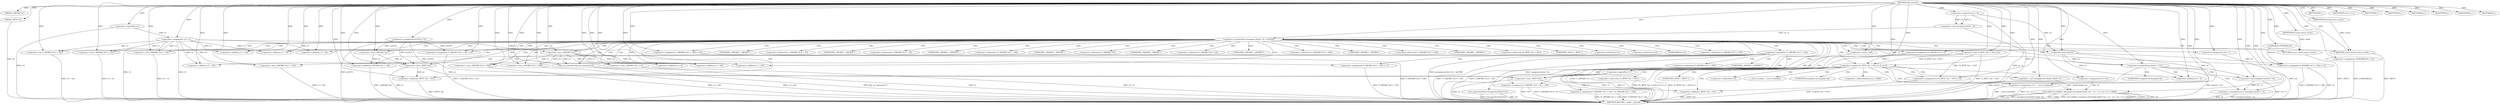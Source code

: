 digraph tftp_connect {  
"1000114" [label = "(METHOD,tftp_connect)" ]
"1000305" [label = "(METHOD_RETURN,__int64 __fastcall)" ]
"1000115" [label = "(PARAM,_QWORD *a1)" ]
"1000116" [label = "(PARAM,_BYTE *a2)" ]
"1000131" [label = "(<operator>.assignment,a1[167] = v2)" ]
"1000137" [label = "(<operator>.logicalNot,!v2)" ]
"1000139" [label = "(IDENTIFIER,L,)" ]
"1000140" [label = "(<operator>.assignment,v3 = v2)" ]
"1000144" [label = "(IDENTIFIER,v4,if ( v4 ))" ]
"1000146" [label = "(IDENTIFIER,L,)" ]
"1000148" [label = "(<operator>.greaterThan,(unsigned int)(v4 - 8) > 0xFFB0)" ]
"1000149" [label = "(<operator>.cast,(unsigned int)(v4 - 8))" ]
"1000151" [label = "(<operator>.subtraction,v4 - 8)" ]
"1000155" [label = "(RETURN,return result;,return result;)" ]
"1000156" [label = "(IDENTIFIER,result,return result;)" ]
"1000157" [label = "(IDENTIFIER,L,)" ]
"1000159" [label = "(<operator>.greaterThan,(int)v4 > 512)" ]
"1000160" [label = "(<operator>.cast,(int)v4)" ]
"1000164" [label = "(<operator>.assignment,v6 = (unsigned int)(v4 + 4))" ]
"1000166" [label = "(<operator>.cast,(unsigned int)(v4 + 4))" ]
"1000168" [label = "(<operator>.addition,v4 + 4)" ]
"1000173" [label = "(<operator>.assignment,LODWORD(v4) = 512)" ]
"1000174" [label = "(LODWORD,LODWORD(v4))" ]
"1000177" [label = "(IDENTIFIER,L,)" ]
"1000179" [label = "(<operator>.logicalNot,!*(_QWORD *)(v3 + 352))" ]
"1000181" [label = "(<operator>.cast,(_QWORD *)(v3 + 352))" ]
"1000183" [label = "(<operator>.addition,v3 + 352)" ]
"1000187" [label = "(<operator>.assignment,*(_QWORD *)(v3 + 352) = v7)" ]
"1000189" [label = "(<operator>.cast,(_QWORD *)(v3 + 352))" ]
"1000191" [label = "(<operator>.addition,v3 + 352)" ]
"1000196" [label = "(<operator>.logicalNot,!v7)" ]
"1000198" [label = "(IDENTIFIER,L,)" ]
"1000200" [label = "(<operator>.assignment,*(_QWORD *)(v3 + 16) = a1)" ]
"1000202" [label = "(<operator>.cast,(_QWORD *)(v3 + 16))" ]
"1000204" [label = "(<operator>.addition,v3 + 16)" ]
"1000208" [label = "(<operator>.assignment,*(_DWORD *)(v3 + 24) = *((_DWORD *)a1 + 156))" ]
"1000210" [label = "(<operator>.cast,(_DWORD *)(v3 + 24))" ]
"1000212" [label = "(<operator>.addition,v3 + 24)" ]
"1000216" [label = "(<operator>.addition,(_DWORD *)a1 + 156)" ]
"1000217" [label = "(<operator>.cast,(_DWORD *)a1)" ]
"1000221" [label = "(<operator>.assignment,*(_DWORD *)v3 = 0)" ]
"1000223" [label = "(<operator>.cast,(_DWORD *)v3)" ]
"1000227" [label = "(<operator>.assignment,*(_DWORD *)(v3 + 8) = -100)" ]
"1000229" [label = "(<operator>.cast,(_DWORD *)(v3 + 8))" ]
"1000231" [label = "(<operator>.addition,v3 + 8)" ]
"1000234" [label = "(<operator>.minus,-100)" ]
"1000236" [label = "(<operator>.assignment,*(_DWORD *)(v3 + 340) = 512)" ]
"1000238" [label = "(<operator>.cast,(_DWORD *)(v3 + 340))" ]
"1000240" [label = "(<operator>.addition,v3 + 340)" ]
"1000244" [label = "(<operator>.assignment,*(_DWORD *)(v3 + 344) = v4)" ]
"1000246" [label = "(<operator>.cast,(_DWORD *)(v3 + 344))" ]
"1000248" [label = "(<operator>.addition,v3 + 344)" ]
"1000252" [label = "(tftp_set_timeouts,tftp_set_timeouts(v3))" ]
"1000255" [label = "(<operator>.equals,(*((_BYTE *)a1 + 951) & 2) == 0)" ]
"1000256" [label = "(<operator>.and,*((_BYTE *)a1 + 951) & 2)" ]
"1000258" [label = "(<operator>.addition,(_BYTE *)a1 + 951)" ]
"1000259" [label = "(<operator>.cast,(_BYTE *)a1)" ]
"1000267" [label = "(<operator>.assignment,v9 = *a1)" ]
"1000271" [label = "(<operator>.assignment,v10 = __errno_location())" ]
"1000274" [label = "(Curl_failf,Curl_failf(v9, (unsigned int)\"bind() failed; %s\", v11, v11, v12, v13, v14[0]))" ]
"1000276" [label = "(<operator>.cast,(unsigned int)\"bind() failed; %s\")" ]
"1000286" [label = "(IDENTIFIER,L,)" ]
"1000287" [label = "(<operators>.assignmentOr,*((_BYTE *)a1 + 951) |= 2u)" ]
"1000289" [label = "(<operator>.addition,(_BYTE *)a1 + 951)" ]
"1000290" [label = "(<operator>.cast,(_BYTE *)a1)" ]
"1000295" [label = "(Curl_pgrsStartNow,Curl_pgrsStartNow(*a1))" ]
"1000298" [label = "(<operator>.assignment,*a2 = 1)" ]
"1000302" [label = "(IDENTIFIER,L,)" ]
"1000303" [label = "(RETURN,return result;,return result;)" ]
"1000304" [label = "(IDENTIFIER,result,return result;)" ]
"1000161" [label = "(UNKNOWN,int,int)" ]
"1000167" [label = "(UNKNOWN,unsigned int,unsigned int)" ]
"1000180" [label = "(<operator>.indirection,*(_QWORD *)(v3 + 352))" ]
"1000182" [label = "(UNKNOWN,_QWORD *,_QWORD *)" ]
"1000188" [label = "(<operator>.indirection,*(_QWORD *)(v3 + 352))" ]
"1000190" [label = "(UNKNOWN,_QWORD *,_QWORD *)" ]
"1000201" [label = "(<operator>.indirection,*(_QWORD *)(v3 + 16))" ]
"1000203" [label = "(UNKNOWN,_QWORD *,_QWORD *)" ]
"1000209" [label = "(<operator>.indirection,*(_DWORD *)(v3 + 24))" ]
"1000211" [label = "(UNKNOWN,_DWORD *,_DWORD *)" ]
"1000215" [label = "(<operator>.indirection,*((_DWORD *)a1 + 156))" ]
"1000218" [label = "(UNKNOWN,_DWORD *,_DWORD *)" ]
"1000222" [label = "(<operator>.indirection,*(_DWORD *)v3)" ]
"1000224" [label = "(UNKNOWN,_DWORD *,_DWORD *)" ]
"1000228" [label = "(<operator>.indirection,*(_DWORD *)(v3 + 8))" ]
"1000230" [label = "(UNKNOWN,_DWORD *,_DWORD *)" ]
"1000237" [label = "(<operator>.indirection,*(_DWORD *)(v3 + 340))" ]
"1000239" [label = "(UNKNOWN,_DWORD *,_DWORD *)" ]
"1000245" [label = "(<operator>.indirection,*(_DWORD *)(v3 + 344))" ]
"1000247" [label = "(UNKNOWN,_DWORD *,_DWORD *)" ]
"1000257" [label = "(<operator>.indirection,*((_BYTE *)a1 + 951))" ]
"1000260" [label = "(UNKNOWN,_BYTE *,_BYTE *)" ]
"1000269" [label = "(<operator>.indirection,*a1)" ]
"1000273" [label = "(__errno_location,__errno_location())" ]
"1000277" [label = "(UNKNOWN,unsigned int,unsigned int)" ]
"1000283" [label = "(<operator>.indirectIndexAccess,v14[0])" ]
"1000288" [label = "(<operator>.indirection,*((_BYTE *)a1 + 951))" ]
"1000291" [label = "(UNKNOWN,_BYTE *,_BYTE *)" ]
"1000296" [label = "(<operator>.indirection,*a1)" ]
"1000299" [label = "(<operator>.indirection,*a2)" ]
  "1000155" -> "1000305"  [ label = "DDG: <RET>"] 
  "1000303" -> "1000305"  [ label = "DDG: <RET>"] 
  "1000173" -> "1000305"  [ label = "DDG: LODWORD(v4)"] 
  "1000159" -> "1000305"  [ label = "DDG: (int)v4"] 
  "1000244" -> "1000305"  [ label = "DDG: v4"] 
  "1000210" -> "1000305"  [ label = "DDG: v3 + 24"] 
  "1000295" -> "1000305"  [ label = "DDG: Curl_pgrsStartNow(*a1)"] 
  "1000189" -> "1000305"  [ label = "DDG: v3 + 352"] 
  "1000164" -> "1000305"  [ label = "DDG: (unsigned int)(v4 + 4)"] 
  "1000258" -> "1000305"  [ label = "DDG: (_BYTE *)a1"] 
  "1000140" -> "1000305"  [ label = "DDG: v2"] 
  "1000216" -> "1000305"  [ label = "DDG: (_DWORD *)a1"] 
  "1000289" -> "1000305"  [ label = "DDG: (_BYTE *)a1"] 
  "1000151" -> "1000305"  [ label = "DDG: v4"] 
  "1000227" -> "1000305"  [ label = "DDG: -100"] 
  "1000255" -> "1000305"  [ label = "DDG: *((_BYTE *)a1 + 951) & 2"] 
  "1000274" -> "1000305"  [ label = "DDG: v14[0]"] 
  "1000295" -> "1000305"  [ label = "DDG: *a1"] 
  "1000271" -> "1000305"  [ label = "DDG: v10"] 
  "1000274" -> "1000305"  [ label = "DDG: Curl_failf(v9, (unsigned int)\"bind() failed; %s\", v11, v11, v12, v13, v14[0])"] 
  "1000137" -> "1000305"  [ label = "DDG: !v2"] 
  "1000181" -> "1000305"  [ label = "DDG: v3 + 352"] 
  "1000290" -> "1000305"  [ label = "DDG: a1"] 
  "1000148" -> "1000305"  [ label = "DDG: (unsigned int)(v4 - 8)"] 
  "1000179" -> "1000305"  [ label = "DDG: *(_QWORD *)(v3 + 352)"] 
  "1000202" -> "1000305"  [ label = "DDG: v3 + 16"] 
  "1000148" -> "1000305"  [ label = "DDG: (unsigned int)(v4 - 8) > 0xFFB0"] 
  "1000252" -> "1000305"  [ label = "DDG: v3"] 
  "1000274" -> "1000305"  [ label = "DDG: v13"] 
  "1000116" -> "1000305"  [ label = "DDG: a2"] 
  "1000208" -> "1000305"  [ label = "DDG: *((_DWORD *)a1 + 156)"] 
  "1000236" -> "1000305"  [ label = "DDG: *(_DWORD *)(v3 + 340)"] 
  "1000255" -> "1000305"  [ label = "DDG: (*((_BYTE *)a1 + 951) & 2) == 0"] 
  "1000221" -> "1000305"  [ label = "DDG: *(_DWORD *)v3"] 
  "1000159" -> "1000305"  [ label = "DDG: (int)v4 > 512"] 
  "1000287" -> "1000305"  [ label = "DDG: *((_BYTE *)a1 + 951)"] 
  "1000274" -> "1000305"  [ label = "DDG: v11"] 
  "1000274" -> "1000305"  [ label = "DDG: v9"] 
  "1000259" -> "1000305"  [ label = "DDG: a1"] 
  "1000246" -> "1000305"  [ label = "DDG: v3 + 344"] 
  "1000252" -> "1000305"  [ label = "DDG: tftp_set_timeouts(v3)"] 
  "1000229" -> "1000305"  [ label = "DDG: v3 + 8"] 
  "1000256" -> "1000305"  [ label = "DDG: *((_BYTE *)a1 + 951)"] 
  "1000208" -> "1000305"  [ label = "DDG: *(_DWORD *)(v3 + 24)"] 
  "1000187" -> "1000305"  [ label = "DDG: *(_QWORD *)(v3 + 352)"] 
  "1000274" -> "1000305"  [ label = "DDG: v12"] 
  "1000140" -> "1000305"  [ label = "DDG: v3"] 
  "1000200" -> "1000305"  [ label = "DDG: *(_QWORD *)(v3 + 16)"] 
  "1000227" -> "1000305"  [ label = "DDG: *(_DWORD *)(v3 + 8)"] 
  "1000271" -> "1000305"  [ label = "DDG: __errno_location()"] 
  "1000179" -> "1000305"  [ label = "DDG: !*(_QWORD *)(v3 + 352)"] 
  "1000196" -> "1000305"  [ label = "DDG: !v7"] 
  "1000298" -> "1000305"  [ label = "DDG: *a2"] 
  "1000274" -> "1000305"  [ label = "DDG: (unsigned int)\"bind() failed; %s\""] 
  "1000196" -> "1000305"  [ label = "DDG: v7"] 
  "1000238" -> "1000305"  [ label = "DDG: v3 + 340"] 
  "1000244" -> "1000305"  [ label = "DDG: *(_DWORD *)(v3 + 344)"] 
  "1000166" -> "1000305"  [ label = "DDG: v4 + 4"] 
  "1000164" -> "1000305"  [ label = "DDG: v6"] 
  "1000149" -> "1000305"  [ label = "DDG: v4 - 8"] 
  "1000131" -> "1000305"  [ label = "DDG: a1[167]"] 
  "1000114" -> "1000115"  [ label = "DDG: "] 
  "1000114" -> "1000116"  [ label = "DDG: "] 
  "1000114" -> "1000131"  [ label = "DDG: "] 
  "1000114" -> "1000137"  [ label = "DDG: "] 
  "1000114" -> "1000139"  [ label = "DDG: "] 
  "1000137" -> "1000140"  [ label = "DDG: v2"] 
  "1000114" -> "1000140"  [ label = "DDG: "] 
  "1000114" -> "1000144"  [ label = "DDG: "] 
  "1000114" -> "1000146"  [ label = "DDG: "] 
  "1000149" -> "1000148"  [ label = "DDG: v4 - 8"] 
  "1000151" -> "1000149"  [ label = "DDG: v4"] 
  "1000151" -> "1000149"  [ label = "DDG: 8"] 
  "1000114" -> "1000151"  [ label = "DDG: "] 
  "1000114" -> "1000148"  [ label = "DDG: "] 
  "1000156" -> "1000155"  [ label = "DDG: result"] 
  "1000114" -> "1000155"  [ label = "DDG: "] 
  "1000114" -> "1000156"  [ label = "DDG: "] 
  "1000114" -> "1000157"  [ label = "DDG: "] 
  "1000160" -> "1000159"  [ label = "DDG: v4"] 
  "1000151" -> "1000160"  [ label = "DDG: v4"] 
  "1000114" -> "1000160"  [ label = "DDG: "] 
  "1000114" -> "1000159"  [ label = "DDG: "] 
  "1000166" -> "1000164"  [ label = "DDG: v4 + 4"] 
  "1000114" -> "1000164"  [ label = "DDG: "] 
  "1000160" -> "1000166"  [ label = "DDG: v4"] 
  "1000114" -> "1000166"  [ label = "DDG: "] 
  "1000160" -> "1000168"  [ label = "DDG: v4"] 
  "1000114" -> "1000168"  [ label = "DDG: "] 
  "1000114" -> "1000173"  [ label = "DDG: "] 
  "1000114" -> "1000174"  [ label = "DDG: "] 
  "1000114" -> "1000177"  [ label = "DDG: "] 
  "1000140" -> "1000181"  [ label = "DDG: v3"] 
  "1000114" -> "1000181"  [ label = "DDG: "] 
  "1000140" -> "1000183"  [ label = "DDG: v3"] 
  "1000114" -> "1000183"  [ label = "DDG: "] 
  "1000114" -> "1000187"  [ label = "DDG: "] 
  "1000114" -> "1000189"  [ label = "DDG: "] 
  "1000140" -> "1000189"  [ label = "DDG: v3"] 
  "1000114" -> "1000191"  [ label = "DDG: "] 
  "1000140" -> "1000191"  [ label = "DDG: v3"] 
  "1000114" -> "1000196"  [ label = "DDG: "] 
  "1000114" -> "1000198"  [ label = "DDG: "] 
  "1000131" -> "1000200"  [ label = "DDG: a1[167]"] 
  "1000114" -> "1000200"  [ label = "DDG: "] 
  "1000114" -> "1000202"  [ label = "DDG: "] 
  "1000140" -> "1000202"  [ label = "DDG: v3"] 
  "1000114" -> "1000204"  [ label = "DDG: "] 
  "1000140" -> "1000204"  [ label = "DDG: v3"] 
  "1000114" -> "1000210"  [ label = "DDG: "] 
  "1000140" -> "1000210"  [ label = "DDG: v3"] 
  "1000114" -> "1000212"  [ label = "DDG: "] 
  "1000140" -> "1000212"  [ label = "DDG: v3"] 
  "1000217" -> "1000216"  [ label = "DDG: a1"] 
  "1000131" -> "1000217"  [ label = "DDG: a1[167]"] 
  "1000114" -> "1000217"  [ label = "DDG: "] 
  "1000114" -> "1000216"  [ label = "DDG: "] 
  "1000114" -> "1000221"  [ label = "DDG: "] 
  "1000114" -> "1000223"  [ label = "DDG: "] 
  "1000140" -> "1000223"  [ label = "DDG: v3"] 
  "1000234" -> "1000227"  [ label = "DDG: 100"] 
  "1000223" -> "1000229"  [ label = "DDG: v3"] 
  "1000114" -> "1000229"  [ label = "DDG: "] 
  "1000223" -> "1000231"  [ label = "DDG: v3"] 
  "1000114" -> "1000231"  [ label = "DDG: "] 
  "1000114" -> "1000234"  [ label = "DDG: "] 
  "1000114" -> "1000236"  [ label = "DDG: "] 
  "1000114" -> "1000238"  [ label = "DDG: "] 
  "1000223" -> "1000238"  [ label = "DDG: v3"] 
  "1000114" -> "1000240"  [ label = "DDG: "] 
  "1000223" -> "1000240"  [ label = "DDG: v3"] 
  "1000174" -> "1000244"  [ label = "DDG: v4"] 
  "1000160" -> "1000244"  [ label = "DDG: v4"] 
  "1000114" -> "1000244"  [ label = "DDG: "] 
  "1000114" -> "1000246"  [ label = "DDG: "] 
  "1000223" -> "1000246"  [ label = "DDG: v3"] 
  "1000114" -> "1000248"  [ label = "DDG: "] 
  "1000223" -> "1000248"  [ label = "DDG: v3"] 
  "1000114" -> "1000252"  [ label = "DDG: "] 
  "1000223" -> "1000252"  [ label = "DDG: v3"] 
  "1000256" -> "1000255"  [ label = "DDG: *((_BYTE *)a1 + 951)"] 
  "1000256" -> "1000255"  [ label = "DDG: 2"] 
  "1000259" -> "1000258"  [ label = "DDG: a1"] 
  "1000217" -> "1000259"  [ label = "DDG: a1"] 
  "1000131" -> "1000259"  [ label = "DDG: a1[167]"] 
  "1000114" -> "1000259"  [ label = "DDG: "] 
  "1000114" -> "1000258"  [ label = "DDG: "] 
  "1000114" -> "1000256"  [ label = "DDG: "] 
  "1000114" -> "1000255"  [ label = "DDG: "] 
  "1000114" -> "1000267"  [ label = "DDG: "] 
  "1000114" -> "1000271"  [ label = "DDG: "] 
  "1000267" -> "1000274"  [ label = "DDG: v9"] 
  "1000114" -> "1000274"  [ label = "DDG: "] 
  "1000276" -> "1000274"  [ label = "DDG: \"bind() failed; %s\""] 
  "1000114" -> "1000276"  [ label = "DDG: "] 
  "1000114" -> "1000286"  [ label = "DDG: "] 
  "1000114" -> "1000287"  [ label = "DDG: "] 
  "1000256" -> "1000287"  [ label = "DDG: *((_BYTE *)a1 + 951)"] 
  "1000290" -> "1000289"  [ label = "DDG: a1"] 
  "1000259" -> "1000290"  [ label = "DDG: a1"] 
  "1000131" -> "1000290"  [ label = "DDG: a1[167]"] 
  "1000114" -> "1000290"  [ label = "DDG: "] 
  "1000114" -> "1000289"  [ label = "DDG: "] 
  "1000114" -> "1000298"  [ label = "DDG: "] 
  "1000114" -> "1000302"  [ label = "DDG: "] 
  "1000304" -> "1000303"  [ label = "DDG: result"] 
  "1000114" -> "1000303"  [ label = "DDG: "] 
  "1000114" -> "1000304"  [ label = "DDG: "] 
  "1000148" -> "1000161"  [ label = "CDG: "] 
  "1000148" -> "1000183"  [ label = "CDG: "] 
  "1000148" -> "1000182"  [ label = "CDG: "] 
  "1000148" -> "1000181"  [ label = "CDG: "] 
  "1000148" -> "1000180"  [ label = "CDG: "] 
  "1000148" -> "1000179"  [ label = "CDG: "] 
  "1000148" -> "1000208"  [ label = "CDG: "] 
  "1000148" -> "1000204"  [ label = "CDG: "] 
  "1000148" -> "1000203"  [ label = "CDG: "] 
  "1000148" -> "1000202"  [ label = "CDG: "] 
  "1000148" -> "1000201"  [ label = "CDG: "] 
  "1000148" -> "1000200"  [ label = "CDG: "] 
  "1000148" -> "1000224"  [ label = "CDG: "] 
  "1000148" -> "1000223"  [ label = "CDG: "] 
  "1000148" -> "1000222"  [ label = "CDG: "] 
  "1000148" -> "1000221"  [ label = "CDG: "] 
  "1000148" -> "1000218"  [ label = "CDG: "] 
  "1000148" -> "1000217"  [ label = "CDG: "] 
  "1000148" -> "1000216"  [ label = "CDG: "] 
  "1000148" -> "1000215"  [ label = "CDG: "] 
  "1000148" -> "1000212"  [ label = "CDG: "] 
  "1000148" -> "1000211"  [ label = "CDG: "] 
  "1000148" -> "1000210"  [ label = "CDG: "] 
  "1000148" -> "1000209"  [ label = "CDG: "] 
  "1000148" -> "1000240"  [ label = "CDG: "] 
  "1000148" -> "1000239"  [ label = "CDG: "] 
  "1000148" -> "1000238"  [ label = "CDG: "] 
  "1000148" -> "1000237"  [ label = "CDG: "] 
  "1000148" -> "1000236"  [ label = "CDG: "] 
  "1000148" -> "1000234"  [ label = "CDG: "] 
  "1000148" -> "1000231"  [ label = "CDG: "] 
  "1000148" -> "1000230"  [ label = "CDG: "] 
  "1000148" -> "1000229"  [ label = "CDG: "] 
  "1000148" -> "1000228"  [ label = "CDG: "] 
  "1000148" -> "1000227"  [ label = "CDG: "] 
  "1000148" -> "1000256"  [ label = "CDG: "] 
  "1000148" -> "1000255"  [ label = "CDG: "] 
  "1000148" -> "1000252"  [ label = "CDG: "] 
  "1000148" -> "1000248"  [ label = "CDG: "] 
  "1000148" -> "1000247"  [ label = "CDG: "] 
  "1000148" -> "1000246"  [ label = "CDG: "] 
  "1000148" -> "1000245"  [ label = "CDG: "] 
  "1000148" -> "1000244"  [ label = "CDG: "] 
  "1000148" -> "1000260"  [ label = "CDG: "] 
  "1000148" -> "1000259"  [ label = "CDG: "] 
  "1000148" -> "1000258"  [ label = "CDG: "] 
  "1000148" -> "1000257"  [ label = "CDG: "] 
  "1000148" -> "1000303"  [ label = "CDG: "] 
  "1000148" -> "1000299"  [ label = "CDG: "] 
  "1000148" -> "1000298"  [ label = "CDG: "] 
  "1000148" -> "1000296"  [ label = "CDG: "] 
  "1000148" -> "1000295"  [ label = "CDG: "] 
  "1000148" -> "1000160"  [ label = "CDG: "] 
  "1000148" -> "1000159"  [ label = "CDG: "] 
  "1000148" -> "1000155"  [ label = "CDG: "] 
  "1000159" -> "1000168"  [ label = "CDG: "] 
  "1000159" -> "1000167"  [ label = "CDG: "] 
  "1000159" -> "1000166"  [ label = "CDG: "] 
  "1000159" -> "1000164"  [ label = "CDG: "] 
  "1000179" -> "1000191"  [ label = "CDG: "] 
  "1000179" -> "1000190"  [ label = "CDG: "] 
  "1000179" -> "1000189"  [ label = "CDG: "] 
  "1000179" -> "1000188"  [ label = "CDG: "] 
  "1000179" -> "1000187"  [ label = "CDG: "] 
  "1000179" -> "1000196"  [ label = "CDG: "] 
  "1000255" -> "1000271"  [ label = "CDG: "] 
  "1000255" -> "1000269"  [ label = "CDG: "] 
  "1000255" -> "1000267"  [ label = "CDG: "] 
  "1000255" -> "1000288"  [ label = "CDG: "] 
  "1000255" -> "1000287"  [ label = "CDG: "] 
  "1000255" -> "1000283"  [ label = "CDG: "] 
  "1000255" -> "1000277"  [ label = "CDG: "] 
  "1000255" -> "1000276"  [ label = "CDG: "] 
  "1000255" -> "1000274"  [ label = "CDG: "] 
  "1000255" -> "1000273"  [ label = "CDG: "] 
  "1000255" -> "1000291"  [ label = "CDG: "] 
  "1000255" -> "1000290"  [ label = "CDG: "] 
  "1000255" -> "1000289"  [ label = "CDG: "] 
}
